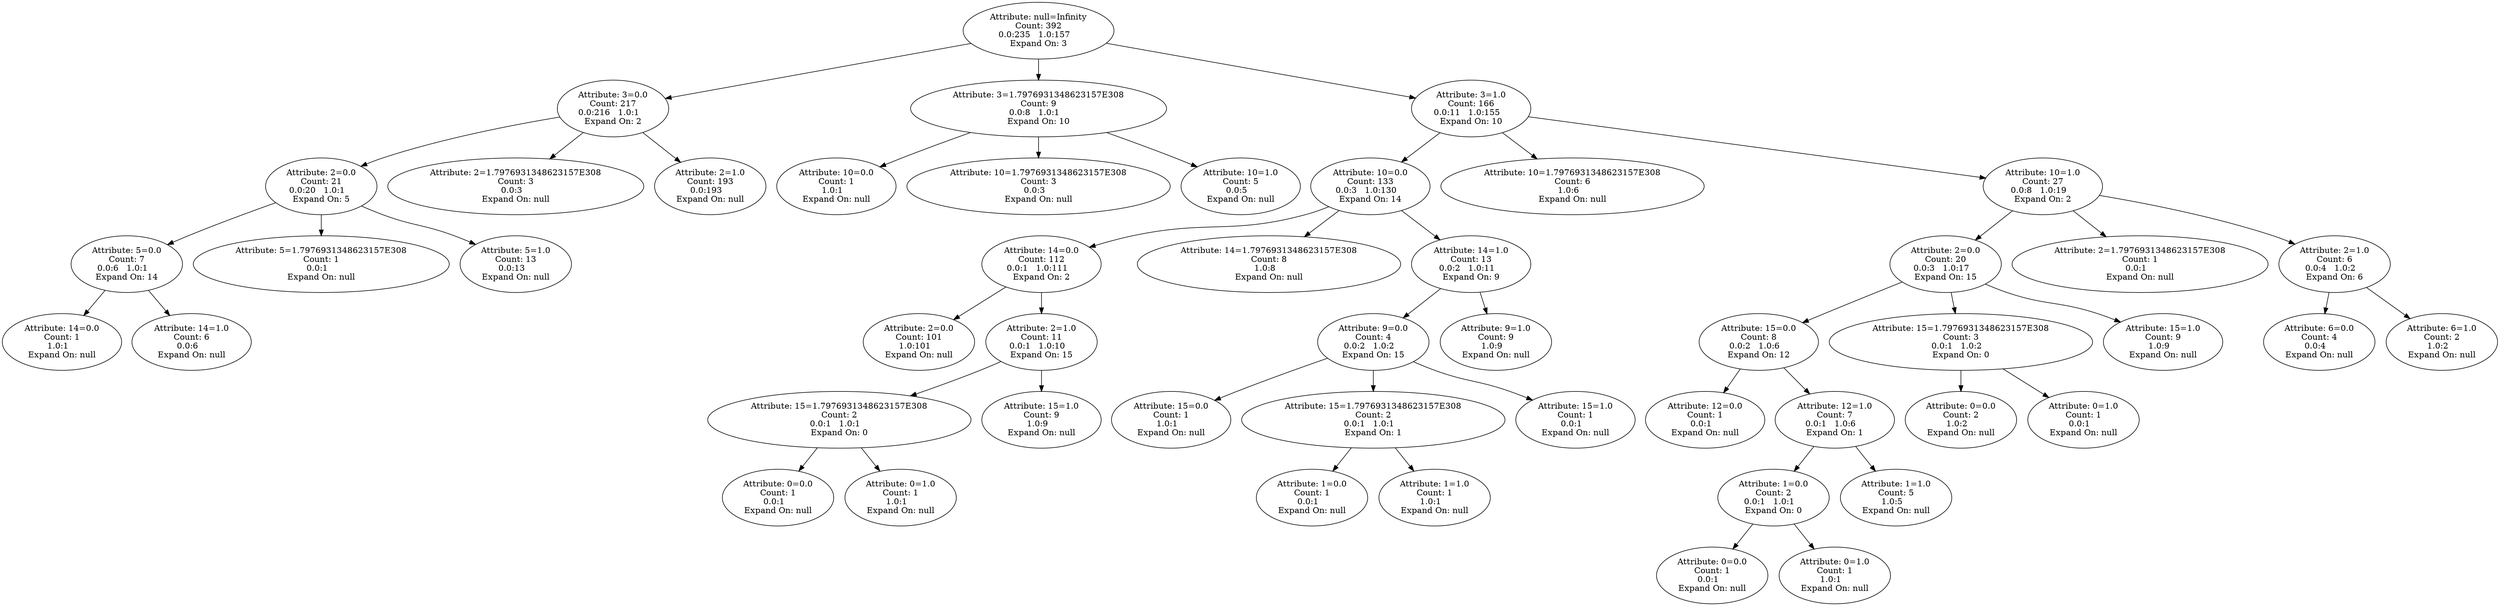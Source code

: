 digraph voting {
decisionDecisionNode122e7820[label="Attribute: null=Infinity
Count: 392
0.0:235   1.0:157   
Expand On: 3"];decisionDecisionNode122e7820 -> decisionDecisionNode121a9334;
decisionDecisionNode121a9334[label="Attribute: 3=0.0
Count: 217
0.0:216   1.0:1   
Expand On: 2"];decisionDecisionNode121a9334 -> decisionDecisionNodeeb64435;
decisionDecisionNodeeb64435[label="Attribute: 2=0.0
Count: 21
0.0:20   1.0:1   
Expand On: 5"];decisionDecisionNodeeb64435 -> decisionDecisionNode6037fb1e;
decisionDecisionNode6037fb1e[label="Attribute: 5=0.0
Count: 7
0.0:6   1.0:1   
Expand On: 14"];decisionDecisionNode6037fb1e -> decisionDecisionNode7b479feb;
decisionDecisionNode7b479feb[label="Attribute: 14=0.0
Count: 1
1.0:1   
Expand On: null"];decisionDecisionNode6037fb1e -> decisionDecisionNode1b543c88;
decisionDecisionNode1b543c88[label="Attribute: 14=1.0
Count: 6
0.0:6   
Expand On: null"];decisionDecisionNodeeb64435 -> decisionDecisionNode375212bc;
decisionDecisionNode375212bc[label="Attribute: 5=1.7976931348623157E308
Count: 1
0.0:1   
Expand On: null"];decisionDecisionNodeeb64435 -> decisionDecisionNode1cf11404;
decisionDecisionNode1cf11404[label="Attribute: 5=1.0
Count: 13
0.0:13   
Expand On: null"];decisionDecisionNode121a9334 -> decisionDecisionNode17592174;
decisionDecisionNode17592174[label="Attribute: 2=1.7976931348623157E308
Count: 3
0.0:3   
Expand On: null"];decisionDecisionNode121a9334 -> decisionDecisionNode5ca352a5;
decisionDecisionNode5ca352a5[label="Attribute: 2=1.0
Count: 193
0.0:193   
Expand On: null"];decisionDecisionNode122e7820 -> decisionDecisionNode6686fe26;
decisionDecisionNode6686fe26[label="Attribute: 3=1.7976931348623157E308
Count: 9
0.0:8   1.0:1   
Expand On: 10"];decisionDecisionNode6686fe26 -> decisionDecisionNode2897a560;
decisionDecisionNode2897a560[label="Attribute: 10=0.0
Count: 1
1.0:1   
Expand On: null"];decisionDecisionNode6686fe26 -> decisionDecisionNode7bea5671;
decisionDecisionNode7bea5671[label="Attribute: 10=1.7976931348623157E308
Count: 3
0.0:3   
Expand On: null"];decisionDecisionNode6686fe26 -> decisionDecisionNode55d15445;
decisionDecisionNode55d15445[label="Attribute: 10=1.0
Count: 5
0.0:5   
Expand On: null"];decisionDecisionNode122e7820 -> decisionDecisionNode21f3aa07;
decisionDecisionNode21f3aa07[label="Attribute: 3=1.0
Count: 166
0.0:11   1.0:155   
Expand On: 10"];decisionDecisionNode21f3aa07 -> decisionDecisionNode41fc2fb;
decisionDecisionNode41fc2fb[label="Attribute: 10=0.0
Count: 133
0.0:3   1.0:130   
Expand On: 14"];decisionDecisionNode41fc2fb -> decisionDecisionNode4139eeda;
decisionDecisionNode4139eeda[label="Attribute: 14=0.0
Count: 112
0.0:1   1.0:111   
Expand On: 2"];decisionDecisionNode4139eeda -> decisionDecisionNode42704baa;
decisionDecisionNode42704baa[label="Attribute: 2=0.0
Count: 101
1.0:101   
Expand On: null"];decisionDecisionNode4139eeda -> decisionDecisionNode5a77a7f9;
decisionDecisionNode5a77a7f9[label="Attribute: 2=1.0
Count: 11
0.0:1   1.0:10   
Expand On: 15"];decisionDecisionNode5a77a7f9 -> decisionDecisionNode65b4fad5;
decisionDecisionNode65b4fad5[label="Attribute: 15=1.7976931348623157E308
Count: 2
0.0:1   1.0:1   
Expand On: 0"];decisionDecisionNode65b4fad5 -> decisionDecisionNode4cbfea1d;
decisionDecisionNode4cbfea1d[label="Attribute: 0=0.0
Count: 1
0.0:1   
Expand On: null"];decisionDecisionNode65b4fad5 -> decisionDecisionNode4ba33d48;
decisionDecisionNode4ba33d48[label="Attribute: 0=1.0
Count: 1
1.0:1   
Expand On: null"];decisionDecisionNode5a77a7f9 -> decisionDecisionNode4a0c68c3;
decisionDecisionNode4a0c68c3[label="Attribute: 15=1.0
Count: 9
1.0:9   
Expand On: null"];decisionDecisionNode41fc2fb -> decisionDecisionNode74b2002f;
decisionDecisionNode74b2002f[label="Attribute: 14=1.7976931348623157E308
Count: 8
1.0:8   
Expand On: null"];decisionDecisionNode41fc2fb -> decisionDecisionNode522a4983;
decisionDecisionNode522a4983[label="Attribute: 14=1.0
Count: 13
0.0:2   1.0:11   
Expand On: 9"];decisionDecisionNode522a4983 -> decisionDecisionNode56406199;
decisionDecisionNode56406199[label="Attribute: 9=0.0
Count: 4
0.0:2   1.0:2   
Expand On: 15"];decisionDecisionNode56406199 -> decisionDecisionNode1cc7b00c;
decisionDecisionNode1cc7b00c[label="Attribute: 15=0.0
Count: 1
1.0:1   
Expand On: null"];decisionDecisionNode56406199 -> decisionDecisionNode79f6f296;
decisionDecisionNode79f6f296[label="Attribute: 15=1.7976931348623157E308
Count: 2
0.0:1   1.0:1   
Expand On: 1"];decisionDecisionNode79f6f296 -> decisionDecisionNode43b09468;
decisionDecisionNode43b09468[label="Attribute: 1=0.0
Count: 1
0.0:1   
Expand On: null"];decisionDecisionNode79f6f296 -> decisionDecisionNode7ddf5a8f;
decisionDecisionNode7ddf5a8f[label="Attribute: 1=1.0
Count: 1
1.0:1   
Expand On: null"];decisionDecisionNode56406199 -> decisionDecisionNode52b2a2d8;
decisionDecisionNode52b2a2d8[label="Attribute: 15=1.0
Count: 1
0.0:1   
Expand On: null"];decisionDecisionNode522a4983 -> decisionDecisionNode4de13d52;
decisionDecisionNode4de13d52[label="Attribute: 9=1.0
Count: 9
1.0:9   
Expand On: null"];decisionDecisionNode21f3aa07 -> decisionDecisionNode7e80fa6f;
decisionDecisionNode7e80fa6f[label="Attribute: 10=1.7976931348623157E308
Count: 6
1.0:6   
Expand On: null"];decisionDecisionNode21f3aa07 -> decisionDecisionNode45b9ce4b;
decisionDecisionNode45b9ce4b[label="Attribute: 10=1.0
Count: 27
0.0:8   1.0:19   
Expand On: 2"];decisionDecisionNode45b9ce4b -> decisionDecisionNode2996c1b0;
decisionDecisionNode2996c1b0[label="Attribute: 2=0.0
Count: 20
0.0:3   1.0:17   
Expand On: 15"];decisionDecisionNode2996c1b0 -> decisionDecisionNode68861f24;
decisionDecisionNode68861f24[label="Attribute: 15=0.0
Count: 8
0.0:2   1.0:6   
Expand On: 12"];decisionDecisionNode68861f24 -> decisionDecisionNode3d66aa18;
decisionDecisionNode3d66aa18[label="Attribute: 12=0.0
Count: 1
0.0:1   
Expand On: null"];decisionDecisionNode68861f24 -> decisionDecisionNode1f292d26;
decisionDecisionNode1f292d26[label="Attribute: 12=1.0
Count: 7
0.0:1   1.0:6   
Expand On: 1"];decisionDecisionNode1f292d26 -> decisionDecisionNode485329c5;
decisionDecisionNode485329c5[label="Attribute: 1=0.0
Count: 2
0.0:1   1.0:1   
Expand On: 0"];decisionDecisionNode485329c5 -> decisionDecisionNode4bdb699b;
decisionDecisionNode4bdb699b[label="Attribute: 0=0.0
Count: 1
0.0:1   
Expand On: null"];decisionDecisionNode485329c5 -> decisionDecisionNode31f26605;
decisionDecisionNode31f26605[label="Attribute: 0=1.0
Count: 1
1.0:1   
Expand On: null"];decisionDecisionNode1f292d26 -> decisionDecisionNode2107ebe1;
decisionDecisionNode2107ebe1[label="Attribute: 1=1.0
Count: 5
1.0:5   
Expand On: null"];decisionDecisionNode2996c1b0 -> decisionDecisionNodef0f11b8;
decisionDecisionNodef0f11b8[label="Attribute: 15=1.7976931348623157E308
Count: 3
0.0:1   1.0:2   
Expand On: 0"];decisionDecisionNodef0f11b8 -> decisionDecisionNode26544ec1;
decisionDecisionNode26544ec1[label="Attribute: 0=0.0
Count: 2
1.0:2   
Expand On: null"];decisionDecisionNodef0f11b8 -> decisionDecisionNode68fe748f;
decisionDecisionNode68fe748f[label="Attribute: 0=1.0
Count: 1
0.0:1   
Expand On: null"];decisionDecisionNode2996c1b0 -> decisionDecisionNode19968e23;
decisionDecisionNode19968e23[label="Attribute: 15=1.0
Count: 9
1.0:9   
Expand On: null"];decisionDecisionNode45b9ce4b -> decisionDecisionNode6b4da8f4;
decisionDecisionNode6b4da8f4[label="Attribute: 2=1.7976931348623157E308
Count: 1
0.0:1   
Expand On: null"];decisionDecisionNode45b9ce4b -> decisionDecisionNode378f6235;
decisionDecisionNode378f6235[label="Attribute: 2=1.0
Count: 6
0.0:4   1.0:2   
Expand On: 6"];decisionDecisionNode378f6235 -> decisionDecisionNode2678a212;
decisionDecisionNode2678a212[label="Attribute: 6=0.0
Count: 4
0.0:4   
Expand On: null"];decisionDecisionNode378f6235 -> decisionDecisionNode39d85f79;
decisionDecisionNode39d85f79[label="Attribute: 6=1.0
Count: 2
1.0:2   
Expand On: null"];
}